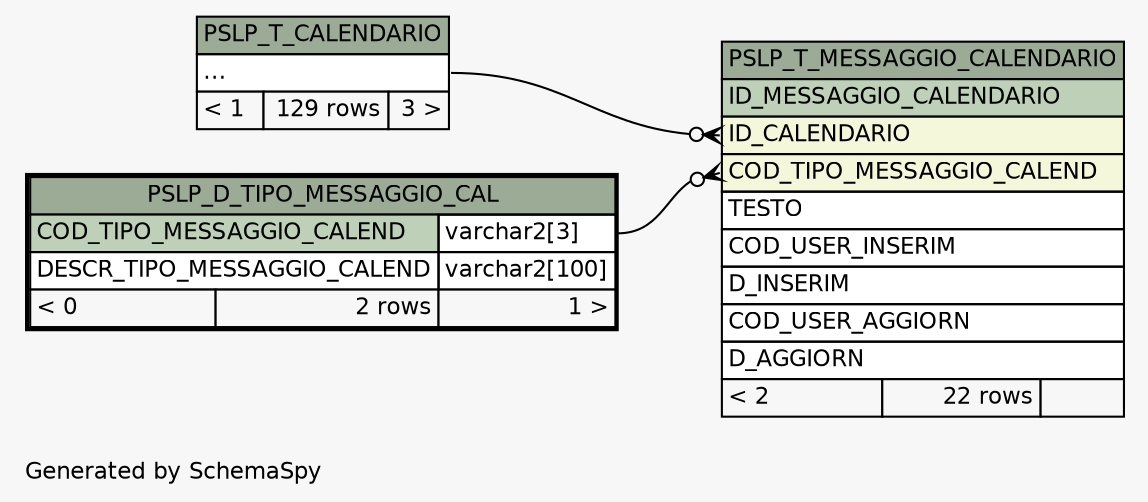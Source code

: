 // dot 2.38.0 on Windows 10 10.0
// SchemaSpy rev 590
digraph "twoDegreesRelationshipsDiagram" {
  graph [
    rankdir="RL"
    bgcolor="#f7f7f7"
    label="\nGenerated by SchemaSpy"
    labeljust="l"
    nodesep="0.18"
    ranksep="0.46"
    fontname="Helvetica"
    fontsize="11"
  ];
  node [
    fontname="Helvetica"
    fontsize="11"
    shape="plaintext"
  ];
  edge [
    arrowsize="0.8"
  ];
  "PSLP_T_MESSAGGIO_CALENDARIO":"COD_TIPO_MESSAGGIO_CALEND":w -> "PSLP_D_TIPO_MESSAGGIO_CAL":"COD_TIPO_MESSAGGIO_CALEND.type":e [arrowhead=none dir=back arrowtail=crowodot];
  "PSLP_T_MESSAGGIO_CALENDARIO":"ID_CALENDARIO":w -> "PSLP_T_CALENDARIO":"elipses":e [arrowhead=none dir=back arrowtail=crowodot];
  "PSLP_D_TIPO_MESSAGGIO_CAL" [
    label=<
    <TABLE BORDER="2" CELLBORDER="1" CELLSPACING="0" BGCOLOR="#ffffff">
      <TR><TD COLSPAN="3" BGCOLOR="#9bab96" ALIGN="CENTER">PSLP_D_TIPO_MESSAGGIO_CAL</TD></TR>
      <TR><TD PORT="COD_TIPO_MESSAGGIO_CALEND" COLSPAN="2" BGCOLOR="#bed1b8" ALIGN="LEFT">COD_TIPO_MESSAGGIO_CALEND</TD><TD PORT="COD_TIPO_MESSAGGIO_CALEND.type" ALIGN="LEFT">varchar2[3]</TD></TR>
      <TR><TD PORT="DESCR_TIPO_MESSAGGIO_CALEND" COLSPAN="2" ALIGN="LEFT">DESCR_TIPO_MESSAGGIO_CALEND</TD><TD PORT="DESCR_TIPO_MESSAGGIO_CALEND.type" ALIGN="LEFT">varchar2[100]</TD></TR>
      <TR><TD ALIGN="LEFT" BGCOLOR="#f7f7f7">&lt; 0</TD><TD ALIGN="RIGHT" BGCOLOR="#f7f7f7">2 rows</TD><TD ALIGN="RIGHT" BGCOLOR="#f7f7f7">1 &gt;</TD></TR>
    </TABLE>>
    URL="PSLP_D_TIPO_MESSAGGIO_CAL.html"
    tooltip="PSLP_D_TIPO_MESSAGGIO_CAL"
  ];
  "PSLP_T_CALENDARIO" [
    label=<
    <TABLE BORDER="0" CELLBORDER="1" CELLSPACING="0" BGCOLOR="#ffffff">
      <TR><TD COLSPAN="3" BGCOLOR="#9bab96" ALIGN="CENTER">PSLP_T_CALENDARIO</TD></TR>
      <TR><TD PORT="elipses" COLSPAN="3" ALIGN="LEFT">...</TD></TR>
      <TR><TD ALIGN="LEFT" BGCOLOR="#f7f7f7">&lt; 1</TD><TD ALIGN="RIGHT" BGCOLOR="#f7f7f7">129 rows</TD><TD ALIGN="RIGHT" BGCOLOR="#f7f7f7">3 &gt;</TD></TR>
    </TABLE>>
    URL="PSLP_T_CALENDARIO.html"
    tooltip="PSLP_T_CALENDARIO"
  ];
  "PSLP_T_MESSAGGIO_CALENDARIO" [
    label=<
    <TABLE BORDER="0" CELLBORDER="1" CELLSPACING="0" BGCOLOR="#ffffff">
      <TR><TD COLSPAN="3" BGCOLOR="#9bab96" ALIGN="CENTER">PSLP_T_MESSAGGIO_CALENDARIO</TD></TR>
      <TR><TD PORT="ID_MESSAGGIO_CALENDARIO" COLSPAN="3" BGCOLOR="#bed1b8" ALIGN="LEFT">ID_MESSAGGIO_CALENDARIO</TD></TR>
      <TR><TD PORT="ID_CALENDARIO" COLSPAN="3" BGCOLOR="#f4f7da" ALIGN="LEFT">ID_CALENDARIO</TD></TR>
      <TR><TD PORT="COD_TIPO_MESSAGGIO_CALEND" COLSPAN="3" BGCOLOR="#f4f7da" ALIGN="LEFT">COD_TIPO_MESSAGGIO_CALEND</TD></TR>
      <TR><TD PORT="TESTO" COLSPAN="3" ALIGN="LEFT">TESTO</TD></TR>
      <TR><TD PORT="COD_USER_INSERIM" COLSPAN="3" ALIGN="LEFT">COD_USER_INSERIM</TD></TR>
      <TR><TD PORT="D_INSERIM" COLSPAN="3" ALIGN="LEFT">D_INSERIM</TD></TR>
      <TR><TD PORT="COD_USER_AGGIORN" COLSPAN="3" ALIGN="LEFT">COD_USER_AGGIORN</TD></TR>
      <TR><TD PORT="D_AGGIORN" COLSPAN="3" ALIGN="LEFT">D_AGGIORN</TD></TR>
      <TR><TD ALIGN="LEFT" BGCOLOR="#f7f7f7">&lt; 2</TD><TD ALIGN="RIGHT" BGCOLOR="#f7f7f7">22 rows</TD><TD ALIGN="RIGHT" BGCOLOR="#f7f7f7">  </TD></TR>
    </TABLE>>
    URL="PSLP_T_MESSAGGIO_CALENDARIO.html"
    tooltip="PSLP_T_MESSAGGIO_CALENDARIO"
  ];
}
